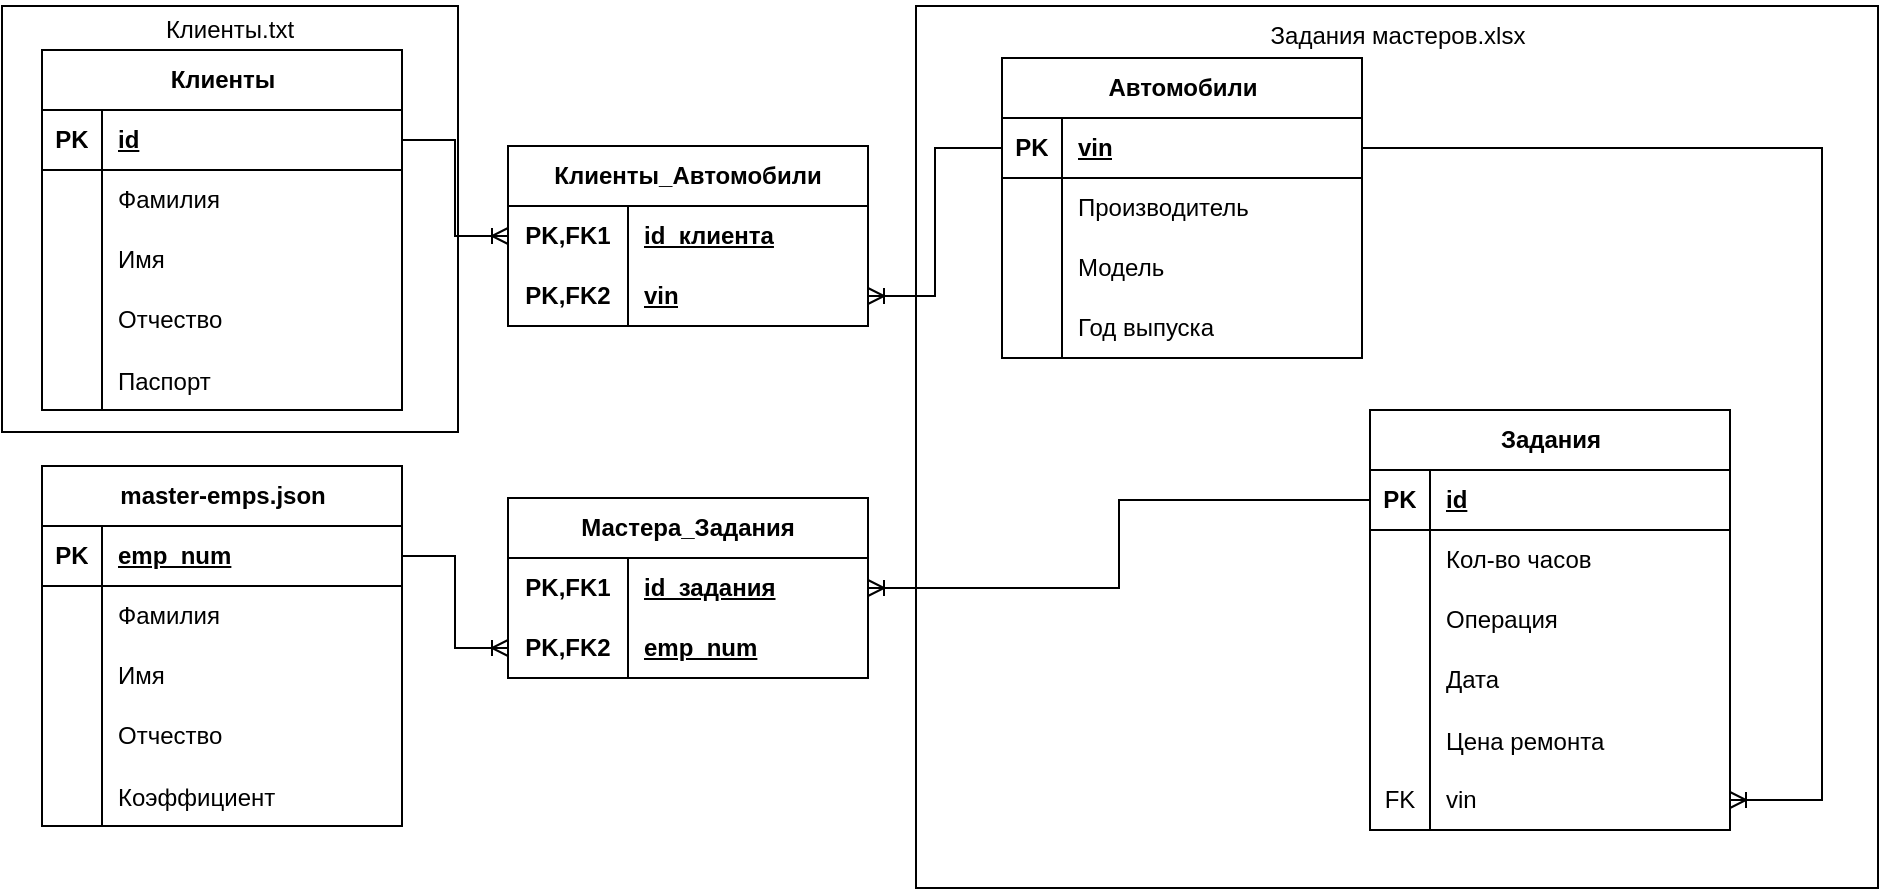 <mxfile version="26.0.14">
  <diagram name="Страница — 1" id="SNWGefG6koZ2lkzOsf6l">
    <mxGraphModel dx="1195" dy="628" grid="0" gridSize="10" guides="1" tooltips="1" connect="1" arrows="1" fold="1" page="1" pageScale="1" pageWidth="827" pageHeight="1169" math="0" shadow="0">
      <root>
        <mxCell id="0" />
        <mxCell id="1" parent="0" />
        <mxCell id="NoxMAtRJkz74LAL3iAbw-16" value="" style="rounded=0;whiteSpace=wrap;html=1;" vertex="1" parent="1">
          <mxGeometry x="14" y="3" width="228" height="213" as="geometry" />
        </mxCell>
        <mxCell id="NoxMAtRJkz74LAL3iAbw-14" value="" style="rounded=0;whiteSpace=wrap;html=1;" vertex="1" parent="1">
          <mxGeometry x="471" y="3" width="481" height="441" as="geometry" />
        </mxCell>
        <mxCell id="OKz11ujzSIw9rtMrAC2j-1" value="Задания" style="shape=table;startSize=30;container=1;collapsible=1;childLayout=tableLayout;fixedRows=1;rowLines=0;fontStyle=1;align=center;resizeLast=1;html=1;" parent="1" vertex="1">
          <mxGeometry x="698" y="205" width="180" height="210" as="geometry" />
        </mxCell>
        <mxCell id="OKz11ujzSIw9rtMrAC2j-2" value="" style="shape=tableRow;horizontal=0;startSize=0;swimlaneHead=0;swimlaneBody=0;fillColor=none;collapsible=0;dropTarget=0;points=[[0,0.5],[1,0.5]];portConstraint=eastwest;top=0;left=0;right=0;bottom=1;" parent="OKz11ujzSIw9rtMrAC2j-1" vertex="1">
          <mxGeometry y="30" width="180" height="30" as="geometry" />
        </mxCell>
        <mxCell id="OKz11ujzSIw9rtMrAC2j-3" value="PK" style="shape=partialRectangle;connectable=0;fillColor=none;top=0;left=0;bottom=0;right=0;fontStyle=1;overflow=hidden;whiteSpace=wrap;html=1;" parent="OKz11ujzSIw9rtMrAC2j-2" vertex="1">
          <mxGeometry width="30" height="30" as="geometry">
            <mxRectangle width="30" height="30" as="alternateBounds" />
          </mxGeometry>
        </mxCell>
        <mxCell id="OKz11ujzSIw9rtMrAC2j-4" value="id" style="shape=partialRectangle;connectable=0;fillColor=none;top=0;left=0;bottom=0;right=0;align=left;spacingLeft=6;fontStyle=5;overflow=hidden;whiteSpace=wrap;html=1;" parent="OKz11ujzSIw9rtMrAC2j-2" vertex="1">
          <mxGeometry x="30" width="150" height="30" as="geometry">
            <mxRectangle width="150" height="30" as="alternateBounds" />
          </mxGeometry>
        </mxCell>
        <mxCell id="OKz11ujzSIw9rtMrAC2j-5" value="" style="shape=tableRow;horizontal=0;startSize=0;swimlaneHead=0;swimlaneBody=0;fillColor=none;collapsible=0;dropTarget=0;points=[[0,0.5],[1,0.5]];portConstraint=eastwest;top=0;left=0;right=0;bottom=0;" parent="OKz11ujzSIw9rtMrAC2j-1" vertex="1">
          <mxGeometry y="60" width="180" height="30" as="geometry" />
        </mxCell>
        <mxCell id="OKz11ujzSIw9rtMrAC2j-6" value="" style="shape=partialRectangle;connectable=0;fillColor=none;top=0;left=0;bottom=0;right=0;editable=1;overflow=hidden;whiteSpace=wrap;html=1;" parent="OKz11ujzSIw9rtMrAC2j-5" vertex="1">
          <mxGeometry width="30" height="30" as="geometry">
            <mxRectangle width="30" height="30" as="alternateBounds" />
          </mxGeometry>
        </mxCell>
        <mxCell id="OKz11ujzSIw9rtMrAC2j-7" value="Кол-во часов" style="shape=partialRectangle;connectable=0;fillColor=none;top=0;left=0;bottom=0;right=0;align=left;spacingLeft=6;overflow=hidden;whiteSpace=wrap;html=1;" parent="OKz11ujzSIw9rtMrAC2j-5" vertex="1">
          <mxGeometry x="30" width="150" height="30" as="geometry">
            <mxRectangle width="150" height="30" as="alternateBounds" />
          </mxGeometry>
        </mxCell>
        <mxCell id="OKz11ujzSIw9rtMrAC2j-8" value="" style="shape=tableRow;horizontal=0;startSize=0;swimlaneHead=0;swimlaneBody=0;fillColor=none;collapsible=0;dropTarget=0;points=[[0,0.5],[1,0.5]];portConstraint=eastwest;top=0;left=0;right=0;bottom=0;" parent="OKz11ujzSIw9rtMrAC2j-1" vertex="1">
          <mxGeometry y="90" width="180" height="30" as="geometry" />
        </mxCell>
        <mxCell id="OKz11ujzSIw9rtMrAC2j-9" value="" style="shape=partialRectangle;connectable=0;fillColor=none;top=0;left=0;bottom=0;right=0;editable=1;overflow=hidden;whiteSpace=wrap;html=1;" parent="OKz11ujzSIw9rtMrAC2j-8" vertex="1">
          <mxGeometry width="30" height="30" as="geometry">
            <mxRectangle width="30" height="30" as="alternateBounds" />
          </mxGeometry>
        </mxCell>
        <mxCell id="OKz11ujzSIw9rtMrAC2j-10" value="Операция" style="shape=partialRectangle;connectable=0;fillColor=none;top=0;left=0;bottom=0;right=0;align=left;spacingLeft=6;overflow=hidden;whiteSpace=wrap;html=1;" parent="OKz11ujzSIw9rtMrAC2j-8" vertex="1">
          <mxGeometry x="30" width="150" height="30" as="geometry">
            <mxRectangle width="150" height="30" as="alternateBounds" />
          </mxGeometry>
        </mxCell>
        <mxCell id="OKz11ujzSIw9rtMrAC2j-11" value="" style="shape=tableRow;horizontal=0;startSize=0;swimlaneHead=0;swimlaneBody=0;fillColor=none;collapsible=0;dropTarget=0;points=[[0,0.5],[1,0.5]];portConstraint=eastwest;top=0;left=0;right=0;bottom=0;" parent="OKz11ujzSIw9rtMrAC2j-1" vertex="1">
          <mxGeometry y="120" width="180" height="30" as="geometry" />
        </mxCell>
        <mxCell id="OKz11ujzSIw9rtMrAC2j-12" value="" style="shape=partialRectangle;connectable=0;fillColor=none;top=0;left=0;bottom=0;right=0;editable=1;overflow=hidden;whiteSpace=wrap;html=1;" parent="OKz11ujzSIw9rtMrAC2j-11" vertex="1">
          <mxGeometry width="30" height="30" as="geometry">
            <mxRectangle width="30" height="30" as="alternateBounds" />
          </mxGeometry>
        </mxCell>
        <mxCell id="OKz11ujzSIw9rtMrAC2j-13" value="Дата" style="shape=partialRectangle;connectable=0;fillColor=none;top=0;left=0;bottom=0;right=0;align=left;spacingLeft=6;overflow=hidden;whiteSpace=wrap;html=1;" parent="OKz11ujzSIw9rtMrAC2j-11" vertex="1">
          <mxGeometry x="30" width="150" height="30" as="geometry">
            <mxRectangle width="150" height="30" as="alternateBounds" />
          </mxGeometry>
        </mxCell>
        <mxCell id="NoxMAtRJkz74LAL3iAbw-1" value="" style="shape=tableRow;horizontal=0;startSize=0;swimlaneHead=0;swimlaneBody=0;fillColor=none;collapsible=0;dropTarget=0;points=[[0,0.5],[1,0.5]];portConstraint=eastwest;top=0;left=0;right=0;bottom=0;" vertex="1" parent="OKz11ujzSIw9rtMrAC2j-1">
          <mxGeometry y="150" width="180" height="30" as="geometry" />
        </mxCell>
        <mxCell id="NoxMAtRJkz74LAL3iAbw-2" value="" style="shape=partialRectangle;connectable=0;fillColor=none;top=0;left=0;bottom=0;right=0;editable=1;overflow=hidden;" vertex="1" parent="NoxMAtRJkz74LAL3iAbw-1">
          <mxGeometry width="30" height="30" as="geometry">
            <mxRectangle width="30" height="30" as="alternateBounds" />
          </mxGeometry>
        </mxCell>
        <mxCell id="NoxMAtRJkz74LAL3iAbw-3" value="Цена ремонта" style="shape=partialRectangle;connectable=0;fillColor=none;top=0;left=0;bottom=0;right=0;align=left;spacingLeft=6;overflow=hidden;" vertex="1" parent="NoxMAtRJkz74LAL3iAbw-1">
          <mxGeometry x="30" width="150" height="30" as="geometry">
            <mxRectangle width="150" height="30" as="alternateBounds" />
          </mxGeometry>
        </mxCell>
        <mxCell id="NoxMAtRJkz74LAL3iAbw-10" value="" style="shape=tableRow;horizontal=0;startSize=0;swimlaneHead=0;swimlaneBody=0;fillColor=none;collapsible=0;dropTarget=0;points=[[0,0.5],[1,0.5]];portConstraint=eastwest;top=0;left=0;right=0;bottom=0;" vertex="1" parent="OKz11ujzSIw9rtMrAC2j-1">
          <mxGeometry y="180" width="180" height="30" as="geometry" />
        </mxCell>
        <mxCell id="NoxMAtRJkz74LAL3iAbw-11" value="FK" style="shape=partialRectangle;connectable=0;fillColor=none;top=0;left=0;bottom=0;right=0;fontStyle=0;overflow=hidden;whiteSpace=wrap;html=1;" vertex="1" parent="NoxMAtRJkz74LAL3iAbw-10">
          <mxGeometry width="30" height="30" as="geometry">
            <mxRectangle width="30" height="30" as="alternateBounds" />
          </mxGeometry>
        </mxCell>
        <mxCell id="NoxMAtRJkz74LAL3iAbw-12" value="vin" style="shape=partialRectangle;connectable=0;fillColor=none;top=0;left=0;bottom=0;right=0;align=left;spacingLeft=6;fontStyle=0;overflow=hidden;whiteSpace=wrap;html=1;" vertex="1" parent="NoxMAtRJkz74LAL3iAbw-10">
          <mxGeometry x="30" width="150" height="30" as="geometry">
            <mxRectangle width="150" height="30" as="alternateBounds" />
          </mxGeometry>
        </mxCell>
        <mxCell id="OKz11ujzSIw9rtMrAC2j-14" value="Клиенты" style="shape=table;startSize=30;container=1;collapsible=1;childLayout=tableLayout;fixedRows=1;rowLines=0;fontStyle=1;align=center;resizeLast=1;html=1;" parent="1" vertex="1">
          <mxGeometry x="34" y="25" width="180" height="180" as="geometry" />
        </mxCell>
        <mxCell id="OKz11ujzSIw9rtMrAC2j-15" value="" style="shape=tableRow;horizontal=0;startSize=0;swimlaneHead=0;swimlaneBody=0;fillColor=none;collapsible=0;dropTarget=0;points=[[0,0.5],[1,0.5]];portConstraint=eastwest;top=0;left=0;right=0;bottom=1;" parent="OKz11ujzSIw9rtMrAC2j-14" vertex="1">
          <mxGeometry y="30" width="180" height="30" as="geometry" />
        </mxCell>
        <mxCell id="OKz11ujzSIw9rtMrAC2j-16" value="PK" style="shape=partialRectangle;connectable=0;fillColor=none;top=0;left=0;bottom=0;right=0;fontStyle=1;overflow=hidden;whiteSpace=wrap;html=1;" parent="OKz11ujzSIw9rtMrAC2j-15" vertex="1">
          <mxGeometry width="30" height="30" as="geometry">
            <mxRectangle width="30" height="30" as="alternateBounds" />
          </mxGeometry>
        </mxCell>
        <mxCell id="OKz11ujzSIw9rtMrAC2j-17" value="id" style="shape=partialRectangle;connectable=0;fillColor=none;top=0;left=0;bottom=0;right=0;align=left;spacingLeft=6;fontStyle=5;overflow=hidden;whiteSpace=wrap;html=1;" parent="OKz11ujzSIw9rtMrAC2j-15" vertex="1">
          <mxGeometry x="30" width="150" height="30" as="geometry">
            <mxRectangle width="150" height="30" as="alternateBounds" />
          </mxGeometry>
        </mxCell>
        <mxCell id="OKz11ujzSIw9rtMrAC2j-18" value="" style="shape=tableRow;horizontal=0;startSize=0;swimlaneHead=0;swimlaneBody=0;fillColor=none;collapsible=0;dropTarget=0;points=[[0,0.5],[1,0.5]];portConstraint=eastwest;top=0;left=0;right=0;bottom=0;" parent="OKz11ujzSIw9rtMrAC2j-14" vertex="1">
          <mxGeometry y="60" width="180" height="30" as="geometry" />
        </mxCell>
        <mxCell id="OKz11ujzSIw9rtMrAC2j-19" value="" style="shape=partialRectangle;connectable=0;fillColor=none;top=0;left=0;bottom=0;right=0;editable=1;overflow=hidden;whiteSpace=wrap;html=1;" parent="OKz11ujzSIw9rtMrAC2j-18" vertex="1">
          <mxGeometry width="30" height="30" as="geometry">
            <mxRectangle width="30" height="30" as="alternateBounds" />
          </mxGeometry>
        </mxCell>
        <mxCell id="OKz11ujzSIw9rtMrAC2j-20" value="Фамилия" style="shape=partialRectangle;connectable=0;fillColor=none;top=0;left=0;bottom=0;right=0;align=left;spacingLeft=6;overflow=hidden;whiteSpace=wrap;html=1;" parent="OKz11ujzSIw9rtMrAC2j-18" vertex="1">
          <mxGeometry x="30" width="150" height="30" as="geometry">
            <mxRectangle width="150" height="30" as="alternateBounds" />
          </mxGeometry>
        </mxCell>
        <mxCell id="OKz11ujzSIw9rtMrAC2j-21" value="" style="shape=tableRow;horizontal=0;startSize=0;swimlaneHead=0;swimlaneBody=0;fillColor=none;collapsible=0;dropTarget=0;points=[[0,0.5],[1,0.5]];portConstraint=eastwest;top=0;left=0;right=0;bottom=0;" parent="OKz11ujzSIw9rtMrAC2j-14" vertex="1">
          <mxGeometry y="90" width="180" height="30" as="geometry" />
        </mxCell>
        <mxCell id="OKz11ujzSIw9rtMrAC2j-22" value="" style="shape=partialRectangle;connectable=0;fillColor=none;top=0;left=0;bottom=0;right=0;editable=1;overflow=hidden;whiteSpace=wrap;html=1;" parent="OKz11ujzSIw9rtMrAC2j-21" vertex="1">
          <mxGeometry width="30" height="30" as="geometry">
            <mxRectangle width="30" height="30" as="alternateBounds" />
          </mxGeometry>
        </mxCell>
        <mxCell id="OKz11ujzSIw9rtMrAC2j-23" value="Имя" style="shape=partialRectangle;connectable=0;fillColor=none;top=0;left=0;bottom=0;right=0;align=left;spacingLeft=6;overflow=hidden;whiteSpace=wrap;html=1;" parent="OKz11ujzSIw9rtMrAC2j-21" vertex="1">
          <mxGeometry x="30" width="150" height="30" as="geometry">
            <mxRectangle width="150" height="30" as="alternateBounds" />
          </mxGeometry>
        </mxCell>
        <mxCell id="OKz11ujzSIw9rtMrAC2j-24" value="" style="shape=tableRow;horizontal=0;startSize=0;swimlaneHead=0;swimlaneBody=0;fillColor=none;collapsible=0;dropTarget=0;points=[[0,0.5],[1,0.5]];portConstraint=eastwest;top=0;left=0;right=0;bottom=0;" parent="OKz11ujzSIw9rtMrAC2j-14" vertex="1">
          <mxGeometry y="120" width="180" height="30" as="geometry" />
        </mxCell>
        <mxCell id="OKz11ujzSIw9rtMrAC2j-25" value="" style="shape=partialRectangle;connectable=0;fillColor=none;top=0;left=0;bottom=0;right=0;editable=1;overflow=hidden;whiteSpace=wrap;html=1;" parent="OKz11ujzSIw9rtMrAC2j-24" vertex="1">
          <mxGeometry width="30" height="30" as="geometry">
            <mxRectangle width="30" height="30" as="alternateBounds" />
          </mxGeometry>
        </mxCell>
        <mxCell id="OKz11ujzSIw9rtMrAC2j-26" value="Отчество" style="shape=partialRectangle;connectable=0;fillColor=none;top=0;left=0;bottom=0;right=0;align=left;spacingLeft=6;overflow=hidden;whiteSpace=wrap;html=1;" parent="OKz11ujzSIw9rtMrAC2j-24" vertex="1">
          <mxGeometry x="30" width="150" height="30" as="geometry">
            <mxRectangle width="150" height="30" as="alternateBounds" />
          </mxGeometry>
        </mxCell>
        <mxCell id="OKz11ujzSIw9rtMrAC2j-53" value="" style="shape=tableRow;horizontal=0;startSize=0;swimlaneHead=0;swimlaneBody=0;fillColor=none;collapsible=0;dropTarget=0;points=[[0,0.5],[1,0.5]];portConstraint=eastwest;top=0;left=0;right=0;bottom=0;" parent="OKz11ujzSIw9rtMrAC2j-14" vertex="1">
          <mxGeometry y="150" width="180" height="30" as="geometry" />
        </mxCell>
        <mxCell id="OKz11ujzSIw9rtMrAC2j-54" value="" style="shape=partialRectangle;connectable=0;fillColor=none;top=0;left=0;bottom=0;right=0;editable=1;overflow=hidden;" parent="OKz11ujzSIw9rtMrAC2j-53" vertex="1">
          <mxGeometry width="30" height="30" as="geometry">
            <mxRectangle width="30" height="30" as="alternateBounds" />
          </mxGeometry>
        </mxCell>
        <mxCell id="OKz11ujzSIw9rtMrAC2j-55" value="Паспорт" style="shape=partialRectangle;connectable=0;fillColor=none;top=0;left=0;bottom=0;right=0;align=left;spacingLeft=6;overflow=hidden;" parent="OKz11ujzSIw9rtMrAC2j-53" vertex="1">
          <mxGeometry x="30" width="150" height="30" as="geometry">
            <mxRectangle width="150" height="30" as="alternateBounds" />
          </mxGeometry>
        </mxCell>
        <mxCell id="OKz11ujzSIw9rtMrAC2j-40" value="master-emps.json" style="shape=table;startSize=30;container=1;collapsible=1;childLayout=tableLayout;fixedRows=1;rowLines=0;fontStyle=1;align=center;resizeLast=1;html=1;" parent="1" vertex="1">
          <mxGeometry x="34" y="233" width="180" height="180" as="geometry" />
        </mxCell>
        <mxCell id="OKz11ujzSIw9rtMrAC2j-41" value="" style="shape=tableRow;horizontal=0;startSize=0;swimlaneHead=0;swimlaneBody=0;fillColor=none;collapsible=0;dropTarget=0;points=[[0,0.5],[1,0.5]];portConstraint=eastwest;top=0;left=0;right=0;bottom=1;" parent="OKz11ujzSIw9rtMrAC2j-40" vertex="1">
          <mxGeometry y="30" width="180" height="30" as="geometry" />
        </mxCell>
        <mxCell id="OKz11ujzSIw9rtMrAC2j-42" value="PK" style="shape=partialRectangle;connectable=0;fillColor=none;top=0;left=0;bottom=0;right=0;fontStyle=1;overflow=hidden;whiteSpace=wrap;html=1;" parent="OKz11ujzSIw9rtMrAC2j-41" vertex="1">
          <mxGeometry width="30" height="30" as="geometry">
            <mxRectangle width="30" height="30" as="alternateBounds" />
          </mxGeometry>
        </mxCell>
        <mxCell id="OKz11ujzSIw9rtMrAC2j-43" value="emp_num" style="shape=partialRectangle;connectable=0;fillColor=none;top=0;left=0;bottom=0;right=0;align=left;spacingLeft=6;fontStyle=5;overflow=hidden;whiteSpace=wrap;html=1;" parent="OKz11ujzSIw9rtMrAC2j-41" vertex="1">
          <mxGeometry x="30" width="150" height="30" as="geometry">
            <mxRectangle width="150" height="30" as="alternateBounds" />
          </mxGeometry>
        </mxCell>
        <mxCell id="OKz11ujzSIw9rtMrAC2j-44" value="" style="shape=tableRow;horizontal=0;startSize=0;swimlaneHead=0;swimlaneBody=0;fillColor=none;collapsible=0;dropTarget=0;points=[[0,0.5],[1,0.5]];portConstraint=eastwest;top=0;left=0;right=0;bottom=0;" parent="OKz11ujzSIw9rtMrAC2j-40" vertex="1">
          <mxGeometry y="60" width="180" height="30" as="geometry" />
        </mxCell>
        <mxCell id="OKz11ujzSIw9rtMrAC2j-45" value="" style="shape=partialRectangle;connectable=0;fillColor=none;top=0;left=0;bottom=0;right=0;editable=1;overflow=hidden;whiteSpace=wrap;html=1;" parent="OKz11ujzSIw9rtMrAC2j-44" vertex="1">
          <mxGeometry width="30" height="30" as="geometry">
            <mxRectangle width="30" height="30" as="alternateBounds" />
          </mxGeometry>
        </mxCell>
        <mxCell id="OKz11ujzSIw9rtMrAC2j-46" value="Фамилия" style="shape=partialRectangle;connectable=0;fillColor=none;top=0;left=0;bottom=0;right=0;align=left;spacingLeft=6;overflow=hidden;whiteSpace=wrap;html=1;" parent="OKz11ujzSIw9rtMrAC2j-44" vertex="1">
          <mxGeometry x="30" width="150" height="30" as="geometry">
            <mxRectangle width="150" height="30" as="alternateBounds" />
          </mxGeometry>
        </mxCell>
        <mxCell id="OKz11ujzSIw9rtMrAC2j-47" value="" style="shape=tableRow;horizontal=0;startSize=0;swimlaneHead=0;swimlaneBody=0;fillColor=none;collapsible=0;dropTarget=0;points=[[0,0.5],[1,0.5]];portConstraint=eastwest;top=0;left=0;right=0;bottom=0;" parent="OKz11ujzSIw9rtMrAC2j-40" vertex="1">
          <mxGeometry y="90" width="180" height="30" as="geometry" />
        </mxCell>
        <mxCell id="OKz11ujzSIw9rtMrAC2j-48" value="" style="shape=partialRectangle;connectable=0;fillColor=none;top=0;left=0;bottom=0;right=0;editable=1;overflow=hidden;whiteSpace=wrap;html=1;" parent="OKz11ujzSIw9rtMrAC2j-47" vertex="1">
          <mxGeometry width="30" height="30" as="geometry">
            <mxRectangle width="30" height="30" as="alternateBounds" />
          </mxGeometry>
        </mxCell>
        <mxCell id="OKz11ujzSIw9rtMrAC2j-49" value="Имя " style="shape=partialRectangle;connectable=0;fillColor=none;top=0;left=0;bottom=0;right=0;align=left;spacingLeft=6;overflow=hidden;whiteSpace=wrap;html=1;" parent="OKz11ujzSIw9rtMrAC2j-47" vertex="1">
          <mxGeometry x="30" width="150" height="30" as="geometry">
            <mxRectangle width="150" height="30" as="alternateBounds" />
          </mxGeometry>
        </mxCell>
        <mxCell id="OKz11ujzSIw9rtMrAC2j-50" value="" style="shape=tableRow;horizontal=0;startSize=0;swimlaneHead=0;swimlaneBody=0;fillColor=none;collapsible=0;dropTarget=0;points=[[0,0.5],[1,0.5]];portConstraint=eastwest;top=0;left=0;right=0;bottom=0;" parent="OKz11ujzSIw9rtMrAC2j-40" vertex="1">
          <mxGeometry y="120" width="180" height="30" as="geometry" />
        </mxCell>
        <mxCell id="OKz11ujzSIw9rtMrAC2j-51" value="" style="shape=partialRectangle;connectable=0;fillColor=none;top=0;left=0;bottom=0;right=0;editable=1;overflow=hidden;whiteSpace=wrap;html=1;" parent="OKz11ujzSIw9rtMrAC2j-50" vertex="1">
          <mxGeometry width="30" height="30" as="geometry">
            <mxRectangle width="30" height="30" as="alternateBounds" />
          </mxGeometry>
        </mxCell>
        <mxCell id="OKz11ujzSIw9rtMrAC2j-52" value="Отчество" style="shape=partialRectangle;connectable=0;fillColor=none;top=0;left=0;bottom=0;right=0;align=left;spacingLeft=6;overflow=hidden;whiteSpace=wrap;html=1;" parent="OKz11ujzSIw9rtMrAC2j-50" vertex="1">
          <mxGeometry x="30" width="150" height="30" as="geometry">
            <mxRectangle width="150" height="30" as="alternateBounds" />
          </mxGeometry>
        </mxCell>
        <mxCell id="OKz11ujzSIw9rtMrAC2j-74" value="" style="shape=tableRow;horizontal=0;startSize=0;swimlaneHead=0;swimlaneBody=0;fillColor=none;collapsible=0;dropTarget=0;points=[[0,0.5],[1,0.5]];portConstraint=eastwest;top=0;left=0;right=0;bottom=0;" parent="OKz11ujzSIw9rtMrAC2j-40" vertex="1">
          <mxGeometry y="150" width="180" height="30" as="geometry" />
        </mxCell>
        <mxCell id="OKz11ujzSIw9rtMrAC2j-75" value="" style="shape=partialRectangle;connectable=0;fillColor=none;top=0;left=0;bottom=0;right=0;editable=1;overflow=hidden;" parent="OKz11ujzSIw9rtMrAC2j-74" vertex="1">
          <mxGeometry width="30" height="30" as="geometry">
            <mxRectangle width="30" height="30" as="alternateBounds" />
          </mxGeometry>
        </mxCell>
        <mxCell id="OKz11ujzSIw9rtMrAC2j-76" value="Коэффициент" style="shape=partialRectangle;connectable=0;fillColor=none;top=0;left=0;bottom=0;right=0;align=left;spacingLeft=6;overflow=hidden;" parent="OKz11ujzSIw9rtMrAC2j-74" vertex="1">
          <mxGeometry x="30" width="150" height="30" as="geometry">
            <mxRectangle width="150" height="30" as="alternateBounds" />
          </mxGeometry>
        </mxCell>
        <mxCell id="OKz11ujzSIw9rtMrAC2j-60" value="Автомобили" style="shape=table;startSize=30;container=1;collapsible=1;childLayout=tableLayout;fixedRows=1;rowLines=0;fontStyle=1;align=center;resizeLast=1;html=1;" parent="1" vertex="1">
          <mxGeometry x="514" y="29" width="180" height="150" as="geometry" />
        </mxCell>
        <mxCell id="OKz11ujzSIw9rtMrAC2j-61" value="" style="shape=tableRow;horizontal=0;startSize=0;swimlaneHead=0;swimlaneBody=0;fillColor=none;collapsible=0;dropTarget=0;points=[[0,0.5],[1,0.5]];portConstraint=eastwest;top=0;left=0;right=0;bottom=1;" parent="OKz11ujzSIw9rtMrAC2j-60" vertex="1">
          <mxGeometry y="30" width="180" height="30" as="geometry" />
        </mxCell>
        <mxCell id="OKz11ujzSIw9rtMrAC2j-62" value="PK" style="shape=partialRectangle;connectable=0;fillColor=none;top=0;left=0;bottom=0;right=0;fontStyle=1;overflow=hidden;whiteSpace=wrap;html=1;" parent="OKz11ujzSIw9rtMrAC2j-61" vertex="1">
          <mxGeometry width="30" height="30" as="geometry">
            <mxRectangle width="30" height="30" as="alternateBounds" />
          </mxGeometry>
        </mxCell>
        <mxCell id="OKz11ujzSIw9rtMrAC2j-63" value="vin" style="shape=partialRectangle;connectable=0;fillColor=none;top=0;left=0;bottom=0;right=0;align=left;spacingLeft=6;fontStyle=5;overflow=hidden;whiteSpace=wrap;html=1;" parent="OKz11ujzSIw9rtMrAC2j-61" vertex="1">
          <mxGeometry x="30" width="150" height="30" as="geometry">
            <mxRectangle width="150" height="30" as="alternateBounds" />
          </mxGeometry>
        </mxCell>
        <mxCell id="OKz11ujzSIw9rtMrAC2j-64" value="" style="shape=tableRow;horizontal=0;startSize=0;swimlaneHead=0;swimlaneBody=0;fillColor=none;collapsible=0;dropTarget=0;points=[[0,0.5],[1,0.5]];portConstraint=eastwest;top=0;left=0;right=0;bottom=0;" parent="OKz11ujzSIw9rtMrAC2j-60" vertex="1">
          <mxGeometry y="60" width="180" height="30" as="geometry" />
        </mxCell>
        <mxCell id="OKz11ujzSIw9rtMrAC2j-65" value="" style="shape=partialRectangle;connectable=0;fillColor=none;top=0;left=0;bottom=0;right=0;editable=1;overflow=hidden;whiteSpace=wrap;html=1;" parent="OKz11ujzSIw9rtMrAC2j-64" vertex="1">
          <mxGeometry width="30" height="30" as="geometry">
            <mxRectangle width="30" height="30" as="alternateBounds" />
          </mxGeometry>
        </mxCell>
        <mxCell id="OKz11ujzSIw9rtMrAC2j-66" value="Производитель" style="shape=partialRectangle;connectable=0;fillColor=none;top=0;left=0;bottom=0;right=0;align=left;spacingLeft=6;overflow=hidden;whiteSpace=wrap;html=1;" parent="OKz11ujzSIw9rtMrAC2j-64" vertex="1">
          <mxGeometry x="30" width="150" height="30" as="geometry">
            <mxRectangle width="150" height="30" as="alternateBounds" />
          </mxGeometry>
        </mxCell>
        <mxCell id="OKz11ujzSIw9rtMrAC2j-67" value="" style="shape=tableRow;horizontal=0;startSize=0;swimlaneHead=0;swimlaneBody=0;fillColor=none;collapsible=0;dropTarget=0;points=[[0,0.5],[1,0.5]];portConstraint=eastwest;top=0;left=0;right=0;bottom=0;" parent="OKz11ujzSIw9rtMrAC2j-60" vertex="1">
          <mxGeometry y="90" width="180" height="30" as="geometry" />
        </mxCell>
        <mxCell id="OKz11ujzSIw9rtMrAC2j-68" value="" style="shape=partialRectangle;connectable=0;fillColor=none;top=0;left=0;bottom=0;right=0;editable=1;overflow=hidden;whiteSpace=wrap;html=1;" parent="OKz11ujzSIw9rtMrAC2j-67" vertex="1">
          <mxGeometry width="30" height="30" as="geometry">
            <mxRectangle width="30" height="30" as="alternateBounds" />
          </mxGeometry>
        </mxCell>
        <mxCell id="OKz11ujzSIw9rtMrAC2j-69" value="Модель" style="shape=partialRectangle;connectable=0;fillColor=none;top=0;left=0;bottom=0;right=0;align=left;spacingLeft=6;overflow=hidden;whiteSpace=wrap;html=1;" parent="OKz11ujzSIw9rtMrAC2j-67" vertex="1">
          <mxGeometry x="30" width="150" height="30" as="geometry">
            <mxRectangle width="150" height="30" as="alternateBounds" />
          </mxGeometry>
        </mxCell>
        <mxCell id="OKz11ujzSIw9rtMrAC2j-70" value="" style="shape=tableRow;horizontal=0;startSize=0;swimlaneHead=0;swimlaneBody=0;fillColor=none;collapsible=0;dropTarget=0;points=[[0,0.5],[1,0.5]];portConstraint=eastwest;top=0;left=0;right=0;bottom=0;" parent="OKz11ujzSIw9rtMrAC2j-60" vertex="1">
          <mxGeometry y="120" width="180" height="30" as="geometry" />
        </mxCell>
        <mxCell id="OKz11ujzSIw9rtMrAC2j-71" value="" style="shape=partialRectangle;connectable=0;fillColor=none;top=0;left=0;bottom=0;right=0;editable=1;overflow=hidden;whiteSpace=wrap;html=1;" parent="OKz11ujzSIw9rtMrAC2j-70" vertex="1">
          <mxGeometry width="30" height="30" as="geometry">
            <mxRectangle width="30" height="30" as="alternateBounds" />
          </mxGeometry>
        </mxCell>
        <mxCell id="OKz11ujzSIw9rtMrAC2j-72" value="Год выпуска" style="shape=partialRectangle;connectable=0;fillColor=none;top=0;left=0;bottom=0;right=0;align=left;spacingLeft=6;overflow=hidden;whiteSpace=wrap;html=1;" parent="OKz11ujzSIw9rtMrAC2j-70" vertex="1">
          <mxGeometry x="30" width="150" height="30" as="geometry">
            <mxRectangle width="150" height="30" as="alternateBounds" />
          </mxGeometry>
        </mxCell>
        <mxCell id="OKz11ujzSIw9rtMrAC2j-77" value="Мастера_Задания" style="shape=table;startSize=30;container=1;collapsible=1;childLayout=tableLayout;fixedRows=1;rowLines=0;fontStyle=1;align=center;resizeLast=1;html=1;whiteSpace=wrap;" parent="1" vertex="1">
          <mxGeometry x="267" y="249" width="180" height="90" as="geometry" />
        </mxCell>
        <mxCell id="OKz11ujzSIw9rtMrAC2j-78" value="" style="shape=tableRow;horizontal=0;startSize=0;swimlaneHead=0;swimlaneBody=0;fillColor=none;collapsible=0;dropTarget=0;points=[[0,0.5],[1,0.5]];portConstraint=eastwest;top=0;left=0;right=0;bottom=0;html=1;" parent="OKz11ujzSIw9rtMrAC2j-77" vertex="1">
          <mxGeometry y="30" width="180" height="30" as="geometry" />
        </mxCell>
        <mxCell id="OKz11ujzSIw9rtMrAC2j-79" value="PK,FK1" style="shape=partialRectangle;connectable=0;fillColor=none;top=0;left=0;bottom=0;right=0;fontStyle=1;overflow=hidden;html=1;whiteSpace=wrap;" parent="OKz11ujzSIw9rtMrAC2j-78" vertex="1">
          <mxGeometry width="60" height="30" as="geometry">
            <mxRectangle width="60" height="30" as="alternateBounds" />
          </mxGeometry>
        </mxCell>
        <mxCell id="OKz11ujzSIw9rtMrAC2j-80" value="id_задания" style="shape=partialRectangle;connectable=0;fillColor=none;top=0;left=0;bottom=0;right=0;align=left;spacingLeft=6;fontStyle=5;overflow=hidden;html=1;whiteSpace=wrap;" parent="OKz11ujzSIw9rtMrAC2j-78" vertex="1">
          <mxGeometry x="60" width="120" height="30" as="geometry">
            <mxRectangle width="120" height="30" as="alternateBounds" />
          </mxGeometry>
        </mxCell>
        <mxCell id="OKz11ujzSIw9rtMrAC2j-81" value="" style="shape=tableRow;horizontal=0;startSize=0;swimlaneHead=0;swimlaneBody=0;fillColor=none;collapsible=0;dropTarget=0;points=[[0,0.5],[1,0.5]];portConstraint=eastwest;top=0;left=0;right=0;bottom=1;html=1;" parent="OKz11ujzSIw9rtMrAC2j-77" vertex="1">
          <mxGeometry y="60" width="180" height="30" as="geometry" />
        </mxCell>
        <mxCell id="OKz11ujzSIw9rtMrAC2j-82" value="PK,FK2" style="shape=partialRectangle;connectable=0;fillColor=none;top=0;left=0;bottom=0;right=0;fontStyle=1;overflow=hidden;html=1;whiteSpace=wrap;" parent="OKz11ujzSIw9rtMrAC2j-81" vertex="1">
          <mxGeometry width="60" height="30" as="geometry">
            <mxRectangle width="60" height="30" as="alternateBounds" />
          </mxGeometry>
        </mxCell>
        <mxCell id="OKz11ujzSIw9rtMrAC2j-83" value="emp_num" style="shape=partialRectangle;connectable=0;fillColor=none;top=0;left=0;bottom=0;right=0;align=left;spacingLeft=6;fontStyle=5;overflow=hidden;html=1;whiteSpace=wrap;" parent="OKz11ujzSIw9rtMrAC2j-81" vertex="1">
          <mxGeometry x="60" width="120" height="30" as="geometry">
            <mxRectangle width="120" height="30" as="alternateBounds" />
          </mxGeometry>
        </mxCell>
        <mxCell id="OKz11ujzSIw9rtMrAC2j-90" value="" style="edgeStyle=orthogonalEdgeStyle;fontSize=12;html=1;endArrow=ERoneToMany;rounded=0;exitX=1;exitY=0.5;exitDx=0;exitDy=0;entryX=0;entryY=0.5;entryDx=0;entryDy=0;" parent="1" source="OKz11ujzSIw9rtMrAC2j-41" target="OKz11ujzSIw9rtMrAC2j-81" edge="1">
          <mxGeometry width="100" height="100" relative="1" as="geometry">
            <mxPoint x="548" y="403" as="sourcePoint" />
            <mxPoint x="648" y="303" as="targetPoint" />
          </mxGeometry>
        </mxCell>
        <mxCell id="OKz11ujzSIw9rtMrAC2j-91" value="" style="edgeStyle=orthogonalEdgeStyle;fontSize=12;html=1;endArrow=ERoneToMany;rounded=0;entryX=1;entryY=0.5;entryDx=0;entryDy=0;exitX=0;exitY=0.5;exitDx=0;exitDy=0;" parent="1" source="OKz11ujzSIw9rtMrAC2j-2" target="OKz11ujzSIw9rtMrAC2j-78" edge="1">
          <mxGeometry width="100" height="100" relative="1" as="geometry">
            <mxPoint x="271" y="521" as="sourcePoint" />
            <mxPoint x="371" y="421" as="targetPoint" />
          </mxGeometry>
        </mxCell>
        <mxCell id="OKz11ujzSIw9rtMrAC2j-92" value="Клиенты_Автомобили" style="shape=table;startSize=30;container=1;collapsible=1;childLayout=tableLayout;fixedRows=1;rowLines=0;fontStyle=1;align=center;resizeLast=1;html=1;whiteSpace=wrap;" parent="1" vertex="1">
          <mxGeometry x="267" y="73" width="180" height="90" as="geometry" />
        </mxCell>
        <mxCell id="OKz11ujzSIw9rtMrAC2j-93" value="" style="shape=tableRow;horizontal=0;startSize=0;swimlaneHead=0;swimlaneBody=0;fillColor=none;collapsible=0;dropTarget=0;points=[[0,0.5],[1,0.5]];portConstraint=eastwest;top=0;left=0;right=0;bottom=0;html=1;" parent="OKz11ujzSIw9rtMrAC2j-92" vertex="1">
          <mxGeometry y="30" width="180" height="30" as="geometry" />
        </mxCell>
        <mxCell id="OKz11ujzSIw9rtMrAC2j-94" value="PK,FK1" style="shape=partialRectangle;connectable=0;fillColor=none;top=0;left=0;bottom=0;right=0;fontStyle=1;overflow=hidden;html=1;whiteSpace=wrap;" parent="OKz11ujzSIw9rtMrAC2j-93" vertex="1">
          <mxGeometry width="60" height="30" as="geometry">
            <mxRectangle width="60" height="30" as="alternateBounds" />
          </mxGeometry>
        </mxCell>
        <mxCell id="OKz11ujzSIw9rtMrAC2j-95" value="id_клиента" style="shape=partialRectangle;connectable=0;fillColor=none;top=0;left=0;bottom=0;right=0;align=left;spacingLeft=6;fontStyle=5;overflow=hidden;html=1;whiteSpace=wrap;" parent="OKz11ujzSIw9rtMrAC2j-93" vertex="1">
          <mxGeometry x="60" width="120" height="30" as="geometry">
            <mxRectangle width="120" height="30" as="alternateBounds" />
          </mxGeometry>
        </mxCell>
        <mxCell id="OKz11ujzSIw9rtMrAC2j-96" value="" style="shape=tableRow;horizontal=0;startSize=0;swimlaneHead=0;swimlaneBody=0;fillColor=none;collapsible=0;dropTarget=0;points=[[0,0.5],[1,0.5]];portConstraint=eastwest;top=0;left=0;right=0;bottom=1;html=1;" parent="OKz11ujzSIw9rtMrAC2j-92" vertex="1">
          <mxGeometry y="60" width="180" height="30" as="geometry" />
        </mxCell>
        <mxCell id="OKz11ujzSIw9rtMrAC2j-97" value="PK,FK2" style="shape=partialRectangle;connectable=0;fillColor=none;top=0;left=0;bottom=0;right=0;fontStyle=1;overflow=hidden;html=1;whiteSpace=wrap;" parent="OKz11ujzSIw9rtMrAC2j-96" vertex="1">
          <mxGeometry width="60" height="30" as="geometry">
            <mxRectangle width="60" height="30" as="alternateBounds" />
          </mxGeometry>
        </mxCell>
        <mxCell id="OKz11ujzSIw9rtMrAC2j-98" value="vin" style="shape=partialRectangle;connectable=0;fillColor=none;top=0;left=0;bottom=0;right=0;align=left;spacingLeft=6;fontStyle=5;overflow=hidden;html=1;whiteSpace=wrap;" parent="OKz11ujzSIw9rtMrAC2j-96" vertex="1">
          <mxGeometry x="60" width="120" height="30" as="geometry">
            <mxRectangle width="120" height="30" as="alternateBounds" />
          </mxGeometry>
        </mxCell>
        <mxCell id="OKz11ujzSIw9rtMrAC2j-99" value="" style="edgeStyle=orthogonalEdgeStyle;fontSize=12;html=1;endArrow=ERoneToMany;rounded=0;exitX=1;exitY=0.5;exitDx=0;exitDy=0;entryX=0;entryY=0.5;entryDx=0;entryDy=0;" parent="1" source="OKz11ujzSIw9rtMrAC2j-15" target="OKz11ujzSIw9rtMrAC2j-93" edge="1">
          <mxGeometry width="100" height="100" relative="1" as="geometry">
            <mxPoint x="250" y="252" as="sourcePoint" />
            <mxPoint x="350" y="152" as="targetPoint" />
          </mxGeometry>
        </mxCell>
        <mxCell id="OKz11ujzSIw9rtMrAC2j-100" value="" style="edgeStyle=orthogonalEdgeStyle;fontSize=12;html=1;endArrow=ERoneToMany;rounded=0;exitX=0;exitY=0.5;exitDx=0;exitDy=0;entryX=1;entryY=0.5;entryDx=0;entryDy=0;" parent="1" source="OKz11ujzSIw9rtMrAC2j-61" target="OKz11ujzSIw9rtMrAC2j-96" edge="1">
          <mxGeometry width="100" height="100" relative="1" as="geometry">
            <mxPoint x="467" y="225" as="sourcePoint" />
            <mxPoint x="567" y="125" as="targetPoint" />
          </mxGeometry>
        </mxCell>
        <mxCell id="NoxMAtRJkz74LAL3iAbw-13" value="" style="edgeStyle=orthogonalEdgeStyle;fontSize=12;html=1;endArrow=ERoneToMany;rounded=0;entryX=1;entryY=0.5;entryDx=0;entryDy=0;exitX=1;exitY=0.5;exitDx=0;exitDy=0;" edge="1" parent="1" source="OKz11ujzSIw9rtMrAC2j-61" target="NoxMAtRJkz74LAL3iAbw-10">
          <mxGeometry width="100" height="100" relative="1" as="geometry">
            <mxPoint x="744" y="53" as="sourcePoint" />
            <mxPoint x="580" y="390" as="targetPoint" />
            <Array as="points">
              <mxPoint x="924" y="74" />
              <mxPoint x="924" y="400" />
            </Array>
          </mxGeometry>
        </mxCell>
        <mxCell id="NoxMAtRJkz74LAL3iAbw-15" value="Задания мастеров.xlsx" style="text;html=1;align=center;verticalAlign=middle;whiteSpace=wrap;rounded=0;" vertex="1" parent="1">
          <mxGeometry x="644.5" y="3" width="134" height="30" as="geometry" />
        </mxCell>
        <mxCell id="NoxMAtRJkz74LAL3iAbw-18" value="Клиенты.txt" style="text;html=1;align=center;verticalAlign=middle;whiteSpace=wrap;rounded=0;" vertex="1" parent="1">
          <mxGeometry x="82" width="92" height="30" as="geometry" />
        </mxCell>
      </root>
    </mxGraphModel>
  </diagram>
</mxfile>
